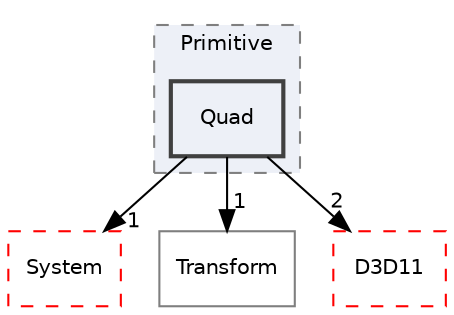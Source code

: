 digraph "C:/Users/shiih/Desktop/kiyosumi/DX11Template/Source/Game/Component/Primitive/Quad"
{
 // LATEX_PDF_SIZE
  edge [fontname="Helvetica",fontsize="10",labelfontname="Helvetica",labelfontsize="10"];
  node [fontname="Helvetica",fontsize="10",shape=record];
  compound=true
  subgraph clusterdir_e6981510234aa89feebb692c109ba64f {
    graph [ bgcolor="#edf0f7", pencolor="grey50", style="filled,dashed,", label="Primitive", fontname="Helvetica", fontsize="10", URL="dir_e6981510234aa89feebb692c109ba64f.html"]
  dir_3bcd264b9f4fb2a33a6a97c36e6a8ade [shape=box, label="Quad", style="filled,bold,", fillcolor="#edf0f7", color="grey25", URL="dir_3bcd264b9f4fb2a33a6a97c36e6a8ade.html"];
  }
  dir_86602465ad759445696399282595f21f [shape=box, label="System", style="dashed,", fillcolor="#edf0f7", color="red", URL="dir_86602465ad759445696399282595f21f.html"];
  dir_87d4fc19022d307d8a33035c79f1d71e [shape=box, label="Transform", style="", fillcolor="#edf0f7", color="grey50", URL="dir_87d4fc19022d307d8a33035c79f1d71e.html"];
  dir_d6f806a0f8acb4e9216b2e39be4b704c [shape=box, label="D3D11", style="dashed,", fillcolor="#edf0f7", color="red", URL="dir_d6f806a0f8acb4e9216b2e39be4b704c.html"];
  dir_3bcd264b9f4fb2a33a6a97c36e6a8ade->dir_86602465ad759445696399282595f21f [headlabel="1", labeldistance=1.5 headhref="dir_000018_000025.html"];
  dir_3bcd264b9f4fb2a33a6a97c36e6a8ade->dir_87d4fc19022d307d8a33035c79f1d71e [headlabel="1", labeldistance=1.5 headhref="dir_000018_000027.html"];
  dir_3bcd264b9f4fb2a33a6a97c36e6a8ade->dir_d6f806a0f8acb4e9216b2e39be4b704c [headlabel="2", labeldistance=1.5 headhref="dir_000018_000003.html"];
}
